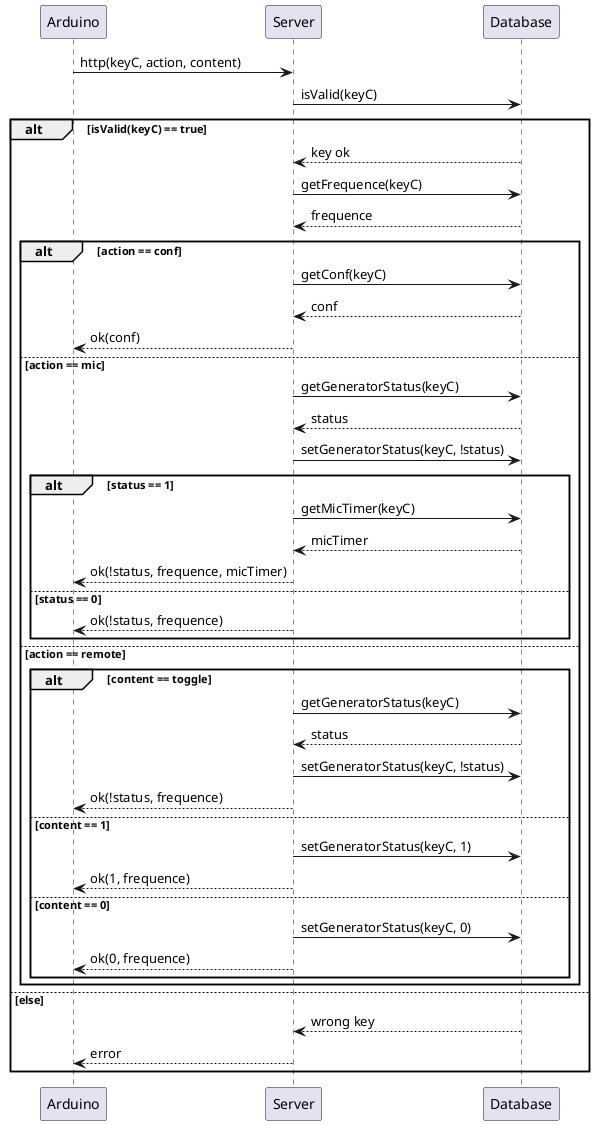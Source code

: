 @startuml elsements_relation

Arduino -> Server : http(keyC, action, content)
Server -> Database : isValid(keyC)

alt isValid(keyC) == true
    Database --> Server : key ok
    
    Server -> Database : getFrequence(keyC)
    Database --> Server : frequence

    alt action == conf
        Server -> Database : getConf(keyC)
        Database --> Server : conf
        Server --> Arduino : ok(conf)
    else action == mic
        Server -> Database : getGeneratorStatus(keyC)
        Database --> Server : status

        Server -> Database : setGeneratorStatus(keyC, !status)
        alt status == 1
            Server -> Database : getMicTimer(keyC)
            Database --> Server : micTimer
            Server --> Arduino : ok(!status, frequence, micTimer)
        else status == 0
            Server --> Arduino : ok(!status, frequence)
        end
    else action == remote
        alt content == toggle
            Server -> Database : getGeneratorStatus(keyC)
            Database --> Server : status
            Server -> Database : setGeneratorStatus(keyC, !status)
            Server --> Arduino : ok(!status, frequence)
        else content == 1
            Server -> Database : setGeneratorStatus(keyC, 1)
            Server --> Arduino : ok(1, frequence)
        else content == 0
            Server -> Database : setGeneratorStatus(keyC, 0)
            Server --> Arduino : ok(0, frequence)
        end
    end
else else
    Database --> Server : wrong key
    Server --> Arduino : error
end

@enduml